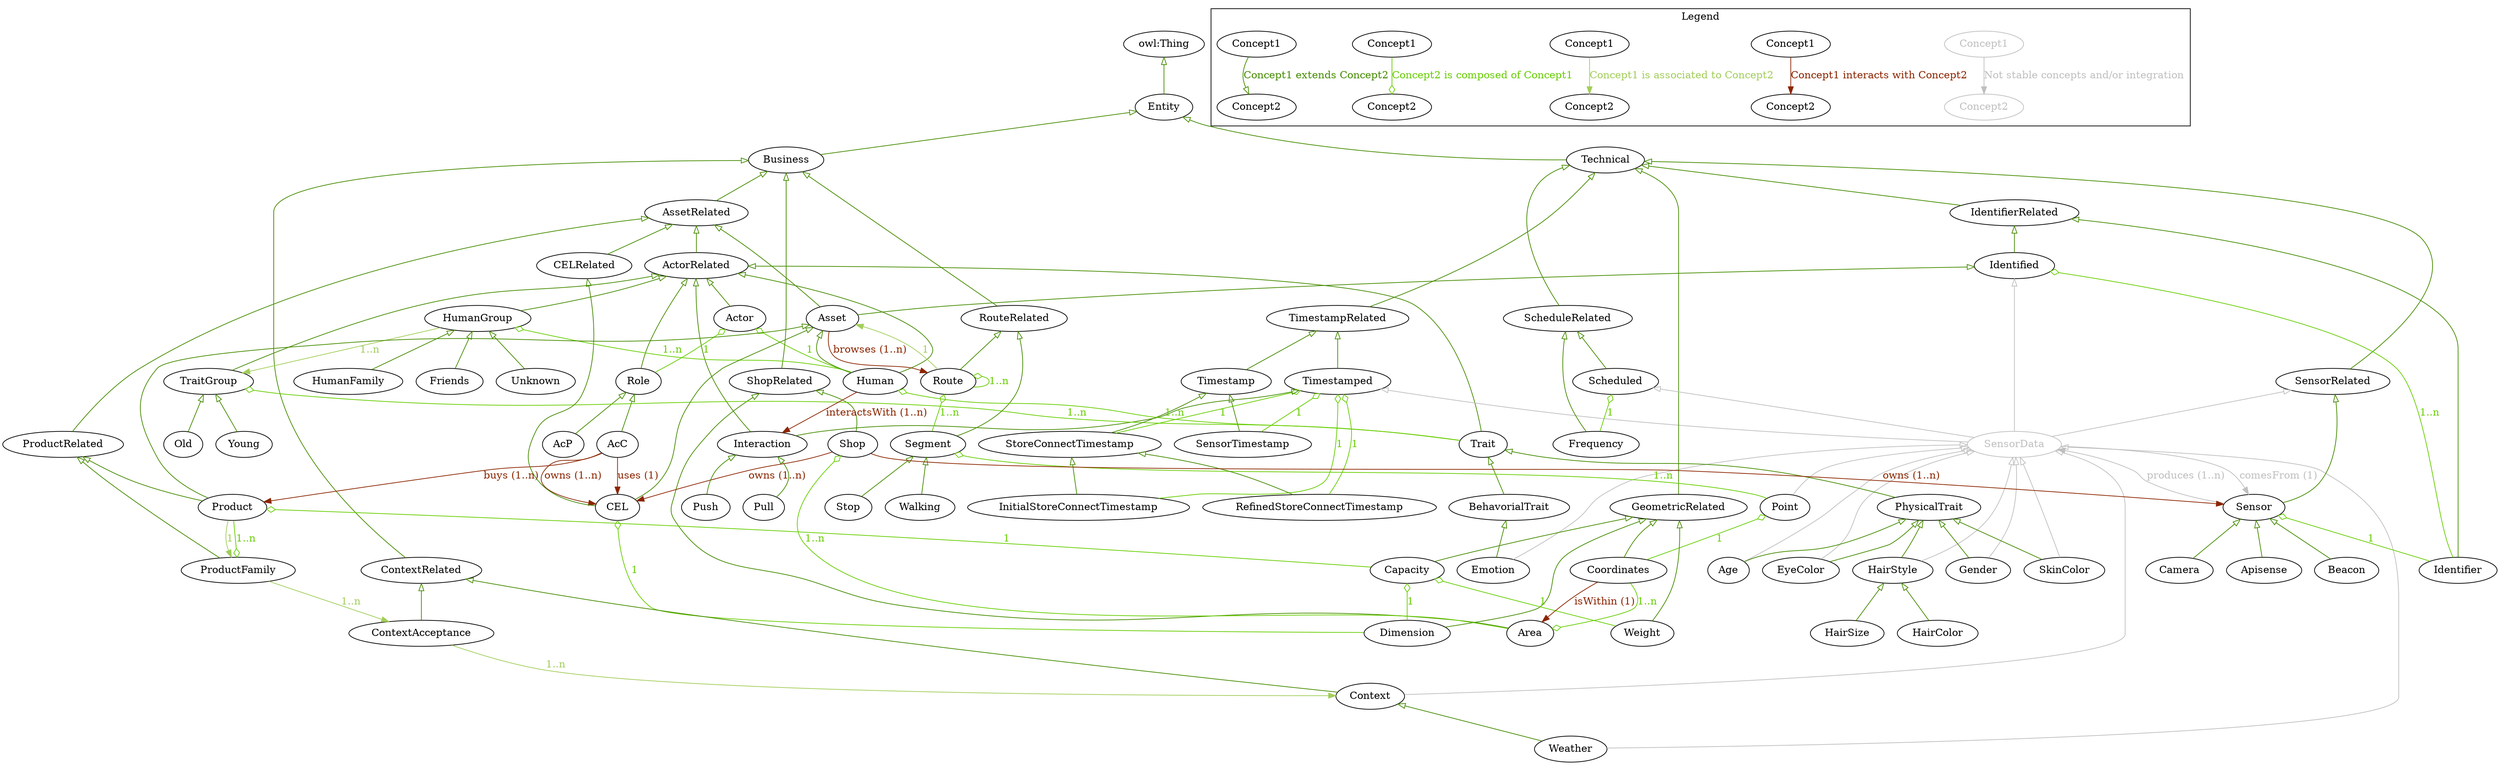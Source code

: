 digraph g {
	"ActorRelated" -> "Actor"  [dir=back; arrowtail=onormal; color=chartreuse4; fontcolor=chartreuse4]
	"Business" -> "ShopRelated"  [dir=back; arrowtail=onormal; color=chartreuse4; fontcolor=chartreuse4]
	"SensorData" -> "Emotion"  [dir=back; arrowtail=onormal; color=chartreuse4; fontcolor=chartreuse4] [color=grey75; fontcolor=grey75]
	"PhysicalTrait" -> "EyeColor"  [dir=back; arrowtail=onormal; color=chartreuse4; fontcolor=chartreuse4]
	"ProductFamily" -> "ContextAcceptance"  [color=darkolivegreen3; fontcolor=darkolivegreen3; label="1..n"]
	"Actor" -> "Role"  [dir=back; arrowtail=odiamond; color=chartreuse3; fontcolor=chartreuse3; label="1"]
	"ActorRelated" -> "Trait"  [dir=back; arrowtail=onormal; color=chartreuse4; fontcolor=chartreuse4]
	"Timestamped" -> "SensorData"  [dir=back; arrowtail=onormal; color=chartreuse4; fontcolor=chartreuse4] [color=grey75; fontcolor=grey75]
	"TraitGroup" -> "Old"  [dir=back; arrowtail=onormal; color=chartreuse4; fontcolor=chartreuse4]
	"Entity" -> "Technical"  [dir=back; arrowtail=onormal; color=chartreuse4; fontcolor=chartreuse4]
	"ProductRelated" -> "ProductFamily"  [dir=back; arrowtail=onormal; color=chartreuse4; fontcolor=chartreuse4]
	"Segment" -> "Point"  [dir=back; arrowtail=odiamond; color=chartreuse3; fontcolor=chartreuse3; label="1..n"]
	"Role" -> "AcC"  [dir=back; arrowtail=onormal; color=chartreuse4; fontcolor=chartreuse4]
	"Route" -> "Route"  [dir=back; arrowtail=odiamond; color=chartreuse3; fontcolor=chartreuse3; label="1..n"]
	"StoreConnectTimestamp" -> "InitialStoreConnectTimestamp"  [dir=back; arrowtail=onormal; color=chartreuse4; fontcolor=chartreuse4]
	"AcC" -> "CEL" [color=orangered4; fontcolor=orangered4; label="owns (1..n)"]
	"SensorData" -> "Age"  [dir=back; arrowtail=onormal; color=chartreuse4; fontcolor=chartreuse4] [color=grey75; fontcolor=grey75]
	"Sensor" -> "Camera"  [dir=back; arrowtail=onormal; color=chartreuse4; fontcolor=chartreuse4]
	"GeometricRelated" -> "Weight"  [dir=back; arrowtail=onormal; color=chartreuse4; fontcolor=chartreuse4]
	"Identified" -> "Identifier"  [dir=back; arrowtail=odiamond; color=chartreuse3; fontcolor=chartreuse3; label="1..n"]
	"SensorData" -> "Sensor" [color=orangered4; fontcolor=orangered4; label="comesFrom (1)"] [color=grey75; fontcolor=grey75]
	"AssetRelated" -> "ProductRelated"  [dir=back; arrowtail=onormal; color=chartreuse4; fontcolor=chartreuse4]
	"Product" -> "Capacity"  [dir=back; arrowtail=odiamond; color=chartreuse3; fontcolor=chartreuse3; label="1"]
	"ActorRelated" -> "TraitGroup"  [dir=back; arrowtail=onormal; color=chartreuse4; fontcolor=chartreuse4]
	"Role" -> "AcP"  [dir=back; arrowtail=onormal; color=chartreuse4; fontcolor=chartreuse4]
	"Technical" -> "ScheduleRelated"  [dir=back; arrowtail=onormal; color=chartreuse4; fontcolor=chartreuse4]
	"TimestampRelated" -> "Timestamp"  [dir=back; arrowtail=onormal; color=chartreuse4; fontcolor=chartreuse4]
	"Sensor" -> "Apisense"  [dir=back; arrowtail=onormal; color=chartreuse4; fontcolor=chartreuse4]
	"Technical" -> "TimestampRelated"  [dir=back; arrowtail=onormal; color=chartreuse4; fontcolor=chartreuse4]
	"Capacity" -> "Weight"  [dir=back; arrowtail=odiamond; color=chartreuse3; fontcolor=chartreuse3; label="1"]
	"Business" -> "RouteRelated"  [dir=back; arrowtail=onormal; color=chartreuse4; fontcolor=chartreuse4]
	"Trait" -> "BehavorialTrait"  [dir=back; arrowtail=onormal; color=chartreuse4; fontcolor=chartreuse4]
	"TraitGroup" -> "Trait"  [dir=back; arrowtail=odiamond; color=chartreuse3; fontcolor=chartreuse3; label="1..n"]
	"GeometricRelated" -> "Dimension"  [dir=back; arrowtail=onormal; color=chartreuse4; fontcolor=chartreuse4]
	"ActorRelated" -> "Role"  [dir=back; arrowtail=onormal; color=chartreuse4; fontcolor=chartreuse4]
	"AcC" -> "Product" [color=orangered4; fontcolor=orangered4; label="buys (1..n)"]
	"CELRelated" -> "CEL"  [dir=back; arrowtail=onormal; color=chartreuse4; fontcolor=chartreuse4]
	"ProductRelated" -> "Product"  [dir=back; arrowtail=onormal; color=chartreuse4; fontcolor=chartreuse4]
	"ContextRelated" -> "ContextAcceptance"  [dir=back; arrowtail=onormal; color=chartreuse4; fontcolor=chartreuse4]
	"Human" -> "Trait"  [dir=back; arrowtail=odiamond; color=chartreuse3; fontcolor=chartreuse3; label="1..n"]
	"HairStyle" -> "HairSize"  [dir=back; arrowtail=onormal; color=chartreuse4; fontcolor=chartreuse4]
	"Product" -> "ProductFamily"  [color=darkolivegreen3; fontcolor=darkolivegreen3; label="1"]
	"HumanGroup" -> "Friends"  [dir=back; arrowtail=onormal; color=chartreuse4; fontcolor=chartreuse4]
	"SensorData" -> "Context"  [dir=back; arrowtail=onormal; color=chartreuse4; fontcolor=chartreuse4] [color=grey75; fontcolor=grey75]
	"Shop" -> "Area"  [dir=back; arrowtail=odiamond; color=chartreuse3; fontcolor=chartreuse3; label="1..n"]
	"PhysicalTrait" -> "Age"  [dir=back; arrowtail=onormal; color=chartreuse4; fontcolor=chartreuse4]
	"GeometricRelated" -> "Capacity"  [dir=back; arrowtail=onormal; color=chartreuse4; fontcolor=chartreuse4]
	"StoreConnectTimestamp" -> "RefinedStoreConnectTimestamp"  [dir=back; arrowtail=onormal; color=chartreuse4; fontcolor=chartreuse4]
	"Technical" -> "GeometricRelated"  [dir=back; arrowtail=onormal; color=chartreuse4; fontcolor=chartreuse4]
	"ActorRelated" -> "Interaction"  [dir=back; arrowtail=onormal; color=chartreuse4; fontcolor=chartreuse4]
	"Business" -> "AssetRelated"  [dir=back; arrowtail=onormal; color=chartreuse4; fontcolor=chartreuse4]
	"ShopRelated" -> "Shop"  [dir=back; arrowtail=onormal; color=chartreuse4; fontcolor=chartreuse4]
	"AcC" -> "CEL" [color=orangered4; fontcolor=orangered4; label="uses (1)"]
	"Segment" -> "Stop"  [dir=back; arrowtail=onormal; color=chartreuse4; fontcolor=chartreuse4]
	"Shop" -> "Sensor" [color=orangered4; fontcolor=orangered4; label="owns (1..n)"]
	"BehavorialTrait" -> "Emotion"  [dir=back; arrowtail=onormal; color=chartreuse4; fontcolor=chartreuse4]
	"Coordinates" -> "Area" [color=orangered4; fontcolor=orangered4; label="isWithin (1)"]
	"Asset" -> "Route" [color=orangered4; fontcolor=orangered4; label="browses (1..n)"]
	"Sensor" -> "SensorData" [color=orangered4; fontcolor=orangered4; label="produces (1..n)"] [color=grey75; fontcolor=grey75]
	"ActorRelated" -> "HumanGroup"  [dir=back; arrowtail=onormal; color=chartreuse4; fontcolor=chartreuse4]
	"Scheduled" -> "Frequency"  [dir=back; arrowtail=odiamond; color=chartreuse3; fontcolor=chartreuse3; label="1"]
	"Trait" -> "PhysicalTrait"  [dir=back; arrowtail=onormal; color=chartreuse4; fontcolor=chartreuse4]
	"TimestampRelated" -> "Timestamped"  [dir=back; arrowtail=onormal; color=chartreuse4; fontcolor=chartreuse4]
	"Asset" -> "Product"  [dir=back; arrowtail=onormal; color=chartreuse4; fontcolor=chartreuse4]
	"SensorRelated" -> "SensorData"  [dir=back; arrowtail=onormal; color=chartreuse4; fontcolor=chartreuse4] [color=grey75; fontcolor=grey75]
	"Human" -> "Interaction" [color=orangered4; fontcolor=orangered4; label="interactsWith (1..n)"]
	"RouteRelated" -> "Segment"  [dir=back; arrowtail=onormal; color=chartreuse4; fontcolor=chartreuse4]
	"IdentifierRelated" -> "Identified"  [dir=back; arrowtail=onormal; color=chartreuse4; fontcolor=chartreuse4]
	"RouteRelated" -> "Route"  [dir=back; arrowtail=onormal; color=chartreuse4; fontcolor=chartreuse4]
	"SensorData" -> "HairStyle"  [dir=back; arrowtail=onormal; color=chartreuse4; fontcolor=chartreuse4] [color=grey75; fontcolor=grey75]
	"Interaction" -> "Push"  [dir=back; arrowtail=onormal; color=chartreuse4; fontcolor=chartreuse4]
	"Technical" -> "SensorRelated"  [dir=back; arrowtail=onormal; color=chartreuse4; fontcolor=chartreuse4]
	"SensorData" -> "SkinColor"  [dir=back; arrowtail=onormal; color=chartreuse4; fontcolor=chartreuse4] [color=grey75; fontcolor=grey75]
	"Shop" -> "CEL" [color=orangered4; fontcolor=orangered4; label="owns (1..n)"]
	"Sensor" -> "Beacon"  [dir=back; arrowtail=onormal; color=chartreuse4; fontcolor=chartreuse4]
	"PhysicalTrait" -> "HairStyle"  [dir=back; arrowtail=onormal; color=chartreuse4; fontcolor=chartreuse4]
	"PhysicalTrait" -> "SkinColor"  [dir=back; arrowtail=onormal; color=chartreuse4; fontcolor=chartreuse4]
	"SensorRelated" -> "Sensor"  [dir=back; arrowtail=onormal; color=chartreuse4; fontcolor=chartreuse4]
	"Business" -> "ContextRelated"  [dir=back; arrowtail=onormal; color=chartreuse4; fontcolor=chartreuse4]
	"HumanGroup" -> "Unknown"  [dir=back; arrowtail=onormal; color=chartreuse4; fontcolor=chartreuse4]
	"ContextAcceptance" -> "Context"  [color=darkolivegreen3; fontcolor=darkolivegreen3; label="1..n"]
	"Point" -> "Coordinates"  [dir=back; arrowtail=odiamond; color=chartreuse3; fontcolor=chartreuse3; label="1"]
	"ContextRelated" -> "Context"  [dir=back; arrowtail=onormal; color=chartreuse4; fontcolor=chartreuse4]
	"Segment" -> "Walking"  [dir=back; arrowtail=onormal; color=chartreuse4; fontcolor=chartreuse4]
	"Identified" -> "SensorData"  [dir=back; arrowtail=onormal; color=chartreuse4; fontcolor=chartreuse4] [color=grey75; fontcolor=grey75]
	"SensorData" -> "EyeColor"  [dir=back; arrowtail=onormal; color=chartreuse4; fontcolor=chartreuse4] [color=grey75; fontcolor=grey75]
	"AssetRelated" -> "ActorRelated"  [dir=back; arrowtail=onormal; color=chartreuse4; fontcolor=chartreuse4]
	"Asset" -> "Human"  [dir=back; arrowtail=onormal; color=chartreuse4; fontcolor=chartreuse4]
	"owl:Thing" -> "Entity"  [dir=back; arrowtail=onormal; color=chartreuse4; fontcolor=chartreuse4]
	"IdentifierRelated" -> "Identifier"  [dir=back; arrowtail=onormal; color=chartreuse4; fontcolor=chartreuse4]
	"Timestamp" -> "SensorTimestamp"  [dir=back; arrowtail=onormal; color=chartreuse4; fontcolor=chartreuse4]
	"Timestamped" -> "StoreConnectTimestamp"  [dir=back; arrowtail=odiamond; color=chartreuse3; fontcolor=chartreuse3; label="1"]
	"Timestamped" -> "RefinedStoreConnectTimestamp"  [dir=back; arrowtail=odiamond; color=chartreuse3; fontcolor=chartreuse3; label="1"]
	"CEL" -> "Dimension"  [dir=back; arrowtail=odiamond; color=chartreuse3; fontcolor=chartreuse3; label="1"]
	"Timestamped" -> "InitialStoreConnectTimestamp"  [dir=back; arrowtail=odiamond; color=chartreuse3; fontcolor=chartreuse3; label="1"]
	"HumanGroup" -> "TraitGroup"  [color=darkolivegreen3; fontcolor=darkolivegreen3; label="1..n"]
	"Context" -> "Weather"  [dir=back; arrowtail=onormal; color=chartreuse4; fontcolor=chartreuse4]
	"TraitGroup" -> "Young"  [dir=back; arrowtail=onormal; color=chartreuse4; fontcolor=chartreuse4]
	"Timestamp" -> "StoreConnectTimestamp"  [dir=back; arrowtail=onormal; color=chartreuse4; fontcolor=chartreuse4]
	"AssetRelated" -> "CELRelated"  [dir=back; arrowtail=onormal; color=chartreuse4; fontcolor=chartreuse4]
	"GeometricRelated" -> "Coordinates"  [dir=back; arrowtail=onormal; color=chartreuse4; fontcolor=chartreuse4]
	"ProductFamily" -> "Product"  [dir=back; arrowtail=odiamond; color=chartreuse3; fontcolor=chartreuse3; label="1..n"]
	"ActorRelated" -> "Human"  [dir=back; arrowtail=onormal; color=chartreuse4; fontcolor=chartreuse4]
	"Area" -> "Coordinates"  [dir=back; arrowtail=odiamond; color=chartreuse3; fontcolor=chartreuse3; label="1..n"]
	"Asset" -> "CEL"  [dir=back; arrowtail=onormal; color=chartreuse4; fontcolor=chartreuse4]
	"Scheduled" -> "SensorData"  [dir=back; arrowtail=onormal; color=chartreuse4; fontcolor=chartreuse4] [color=grey75; fontcolor=grey75]
	"AssetRelated" -> "Asset"  [dir=back; arrowtail=onormal; color=chartreuse4; fontcolor=chartreuse4]
	"ScheduleRelated" -> "Scheduled"  [dir=back; arrowtail=onormal; color=chartreuse4; fontcolor=chartreuse4]
	"Capacity" -> "Dimension"  [dir=back; arrowtail=odiamond; color=chartreuse3; fontcolor=chartreuse3; label="1"]
	"ScheduleRelated" -> "Frequency"  [dir=back; arrowtail=onormal; color=chartreuse4; fontcolor=chartreuse4]
	"Actor" -> "Human"  [dir=back; arrowtail=odiamond; color=chartreuse3; fontcolor=chartreuse3; label="1"]
	"Sensor" -> "Identifier"  [dir=back; arrowtail=odiamond; color=chartreuse3; fontcolor=chartreuse3; label="1"]
	"PhysicalTrait" -> "Gender"  [dir=back; arrowtail=onormal; color=chartreuse4; fontcolor=chartreuse4]
	"SensorData" -> "Gender"  [dir=back; arrowtail=onormal; color=chartreuse4; fontcolor=chartreuse4] [color=grey75; fontcolor=grey75]
	"Route" -> "Asset"  [color=darkolivegreen3; fontcolor=darkolivegreen3; label="1"]
	"ShopRelated" -> "Area"  [dir=back; arrowtail=onormal; color=chartreuse4; fontcolor=chartreuse4]
	"Entity" -> "Business"  [dir=back; arrowtail=onormal; color=chartreuse4; fontcolor=chartreuse4]
	"SensorData" -> "Weather"  [dir=back; arrowtail=onormal; color=chartreuse4; fontcolor=chartreuse4] [color=grey75; fontcolor=grey75]
	"SensorData" -> "Point"  [dir=back; arrowtail=onormal; color=chartreuse4; fontcolor=chartreuse4] [color=grey75; fontcolor=grey75]
	"HairStyle" -> "HairColor"  [dir=back; arrowtail=onormal; color=chartreuse4; fontcolor=chartreuse4]
	"Timestamped" -> "SensorTimestamp"  [dir=back; arrowtail=odiamond; color=chartreuse3; fontcolor=chartreuse3; label="1"]
	"Interaction" -> "Pull"  [dir=back; arrowtail=onormal; color=chartreuse4; fontcolor=chartreuse4]
	"HumanGroup" -> "HumanFamily"  [dir=back; arrowtail=onormal; color=chartreuse4; fontcolor=chartreuse4]
	"Technical" -> "IdentifierRelated"  [dir=back; arrowtail=onormal; color=chartreuse4; fontcolor=chartreuse4]
	"Timestamped" -> "Interaction"  [dir=back; arrowtail=onormal; color=chartreuse4; fontcolor=chartreuse4]
	"Route" -> "Segment"  [dir=back; arrowtail=odiamond; color=chartreuse3; fontcolor=chartreuse3; label="1..n"]
	"HumanGroup" -> "Human"  [dir=back; arrowtail=odiamond; color=chartreuse3; fontcolor=chartreuse3; label="1..n"]
	"Identified" -> "Asset"  [dir=back; arrowtail=onormal; color=chartreuse4; fontcolor=chartreuse4]
 SensorData [color=grey75; fontcolor=grey75] subgraph cluster_Legend { graph [label="Legend"] Disable1 [label="Concept1"; color=grey75; fontcolor=grey75] Disable2 [label="Concept2"; color=grey75; fontcolor=grey75] Disable1 -> Disable2 [color=grey75; fontcolor=grey75; label="Not stable concepts and/or integration"] Interaction1 [label="Concept1"] Interaction2 [label="Concept2"] Interaction1 -> Interaction2 [color=orangered4; fontcolor=orangered4; label="Concept1 interacts with Concept2"] Association1 [label="Concept1"] Association2 [label="Concept2"] Association1 -> Association2 [color=darkolivegreen3; fontcolor=darkolivegreen3; label="Concept1 is associated to Concept2"] Composition1 [label="Concept1"] Composition2 [label="Concept2"] Composition1 -> Composition2 [arrowhead=odiamond; color=chartreuse3; fontcolor=chartreuse3; label="Concept2 is composed of Concept1"] Inheritance1 [label="Concept1"] Inheritance2 [label="Concept2"] Inheritance1 -> Inheritance2 [arrowhead=onormal; color=chartreuse4; fontcolor=chartreuse4; label="Concept1 extends Concept2"] } }
